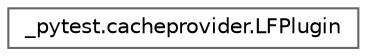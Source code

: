 digraph "Graphical Class Hierarchy"
{
 // LATEX_PDF_SIZE
  bgcolor="transparent";
  edge [fontname=Helvetica,fontsize=10,labelfontname=Helvetica,labelfontsize=10];
  node [fontname=Helvetica,fontsize=10,shape=box,height=0.2,width=0.4];
  rankdir="LR";
  Node0 [id="Node000000",label="_pytest.cacheprovider.LFPlugin",height=0.2,width=0.4,color="grey40", fillcolor="white", style="filled",URL="$class__pytest_1_1cacheprovider_1_1_l_f_plugin.html",tooltip=" "];
}
